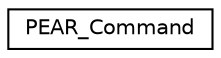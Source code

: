 digraph "Graphical Class Hierarchy"
{
 // LATEX_PDF_SIZE
  edge [fontname="Helvetica",fontsize="10",labelfontname="Helvetica",labelfontsize="10"];
  node [fontname="Helvetica",fontsize="10",shape=record];
  rankdir="LR";
  Node0 [label="PEAR_Command",height=0.2,width=0.4,color="black", fillcolor="white", style="filled",URL="$classPEAR__Command.html",tooltip=" "];
}
